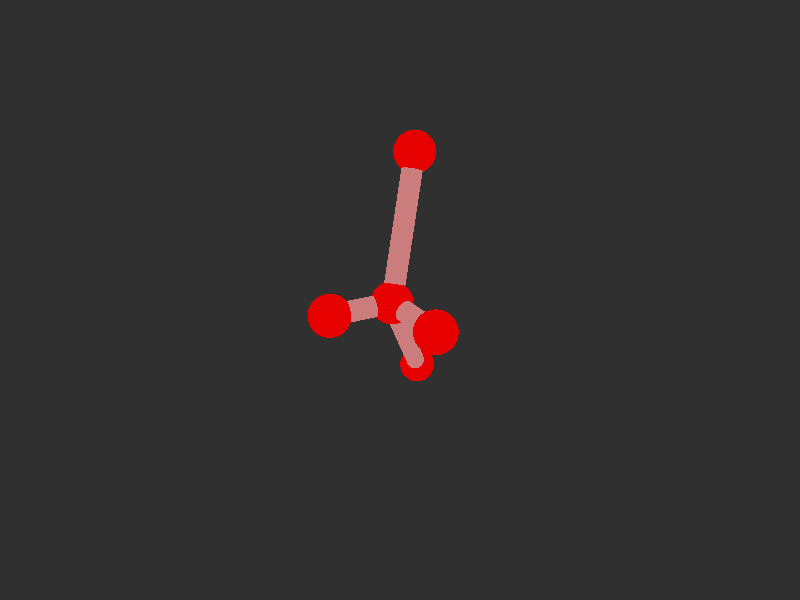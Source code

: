 #version 3.7; 
    global_settings { assumed_gamma 1.0 }
    

    camera {
    location  <20, 20, 20>
    right     x*image_width/image_height
    look_at   <0, 0, 0>
    angle 58
    }

    background { color rgb<1,1,1>*0.03 }


    light_source { <-20, 30, -25> color red 0.6 green 0.6 blue 0.6 }
    light_source { < 20, 30, -25> color red 0.6 green 0.6 blue 0.6 }
    
    #declare m = 1;
    union {

    union {
    sphere { m*<0.9591318323224786,0.5373666760809406,0.43296990569854965>, 1 }        
    sphere {  m*<1.2028910061753506,0.5817016181110611,3.422719871443313>, 1 }
    sphere {  m*<3.6961381952378884,0.5817016181110609,-0.7945623370473065>, 1 }
    sphere {  m*<-2.7043333531442024,6.240399665424208,-1.7331036325782565>, 1}
    sphere { m*<-3.8286932022799607,-7.772704262775536,-2.397228721736089>, 1 }    

        pigment { color rgb<0.8,0,0>  }
    finish { ambient 0.1 diffuse 0.7 phong 1 }
    }    
    union {
    cylinder { m*<1.2028910061753506,0.5817016181110611,3.422719871443313>, <0.9591318323224786,0.5373666760809406,0.43296990569854965>, 0.5 }
    cylinder { m*<3.6961381952378884,0.5817016181110609,-0.7945623370473065>, <0.9591318323224786,0.5373666760809406,0.43296990569854965>, 0.5}
    cylinder { m*<-2.7043333531442024,6.240399665424208,-1.7331036325782565>, <0.9591318323224786,0.5373666760809406,0.43296990569854965>, 0.5 }
    cylinder {  m*<-3.8286932022799607,-7.772704262775536,-2.397228721736089>, <0.9591318323224786,0.5373666760809406,0.43296990569854965>, 0.5}

    pigment { color rgb<0.6,.2,.2>  }
    finish { ambient 0.1 diffuse 0.7 phong 1 }    
    }
    
    // rotate <0, 0, 0>
    }
    #version 3.7; 
    global_settings { assumed_gamma 1.0 }
    

    camera {
    location  <20, 20, 20>
    right     x*image_width/image_height
    look_at   <0, 0, 0>
    angle 58
    }

    background { color rgb<1,1,1>*0.03 }


    light_source { <-20, 30, -25> color red 0.6 green 0.6 blue 0.6 }
    light_source { < 20, 30, -25> color red 0.6 green 0.6 blue 0.6 }
    
    #declare m = 1;
    union {

    union {
    sphere { m*<0.9591318323224786,0.5373666760809406,0.43296990569854965>, 1 }        
    sphere {  m*<1.2028910061753506,0.5817016181110611,3.422719871443313>, 1 }
    sphere {  m*<3.6961381952378884,0.5817016181110609,-0.7945623370473065>, 1 }
    sphere {  m*<-2.7043333531442024,6.240399665424208,-1.7331036325782565>, 1}
    sphere { m*<-3.8286932022799607,-7.772704262775536,-2.397228721736089>, 1 }    

        pigment { color rgb<0.8,0,0>  }
    finish { ambient 0.1 diffuse 0.7 phong 1 }
    }    
    union {
    cylinder { m*<1.2028910061753506,0.5817016181110611,3.422719871443313>, <0.9591318323224786,0.5373666760809406,0.43296990569854965>, 0.5 }
    cylinder { m*<3.6961381952378884,0.5817016181110609,-0.7945623370473065>, <0.9591318323224786,0.5373666760809406,0.43296990569854965>, 0.5}
    cylinder { m*<-2.7043333531442024,6.240399665424208,-1.7331036325782565>, <0.9591318323224786,0.5373666760809406,0.43296990569854965>, 0.5 }
    cylinder {  m*<-3.8286932022799607,-7.772704262775536,-2.397228721736089>, <0.9591318323224786,0.5373666760809406,0.43296990569854965>, 0.5}

    pigment { color rgb<0.6,.2,.2>  }
    finish { ambient 0.1 diffuse 0.7 phong 1 }    
    }
    
    // rotate <0, 0, 0>
    }
    
